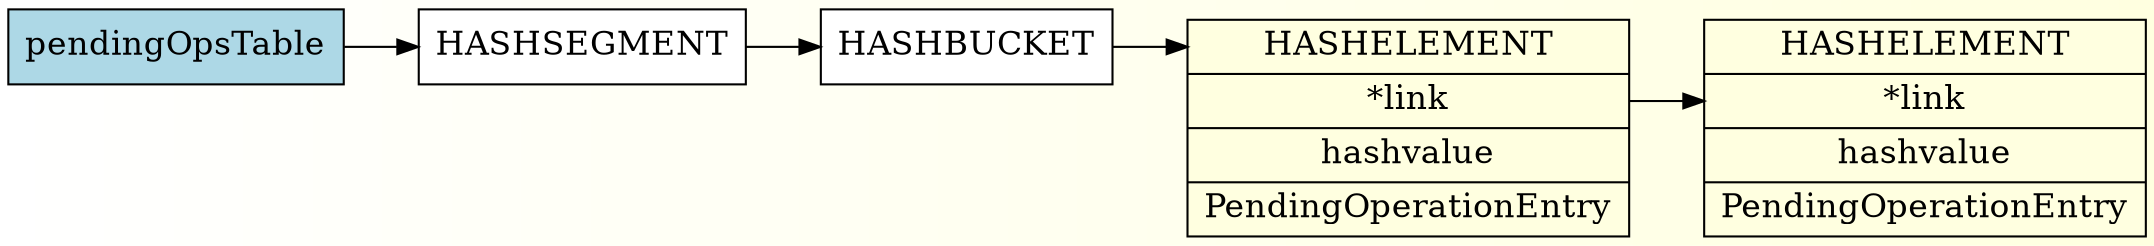 digraph g{
	graph[
		rankdir = "LR"
		bgcolor = "white:lightyellow"
		style="filled"
		];

	node[
		fontsize = "16"
		shape = "record"
		style = "filled"
		];
	edge[
		];

	"hash" [
		label = "<f0>pendingOpsTable"
		fillcolor = "lightblue"
		];

	"segment" [
			label = "<f0>HASHSEGMENT"
			fillcolor = "white"
		];

	"bucket" [
			label = "<f0>HASHBUCKET"
			fillcolor = "white"
		];

	"element" [
			label = "<f0>HASHELEMENT
			|<f1>*link
			|<f2>hashvalue
			|PendingOperationEntry"
			fillcolor = "lightyellow"
		];

	"1element" [
			label = "<f0>HASHELEMENT
			|<f1>*link
			|<f2>hashvalue
			|PendingOperationEntry"
			fillcolor = "lightyellow"
		];
	"hash":f0 -> "segment":f0;
	"segment":f0 -> "bucket":f0;
	"bucket":f0 -> "element":f0;
	"element":f1 -> "1element":f1;
}
